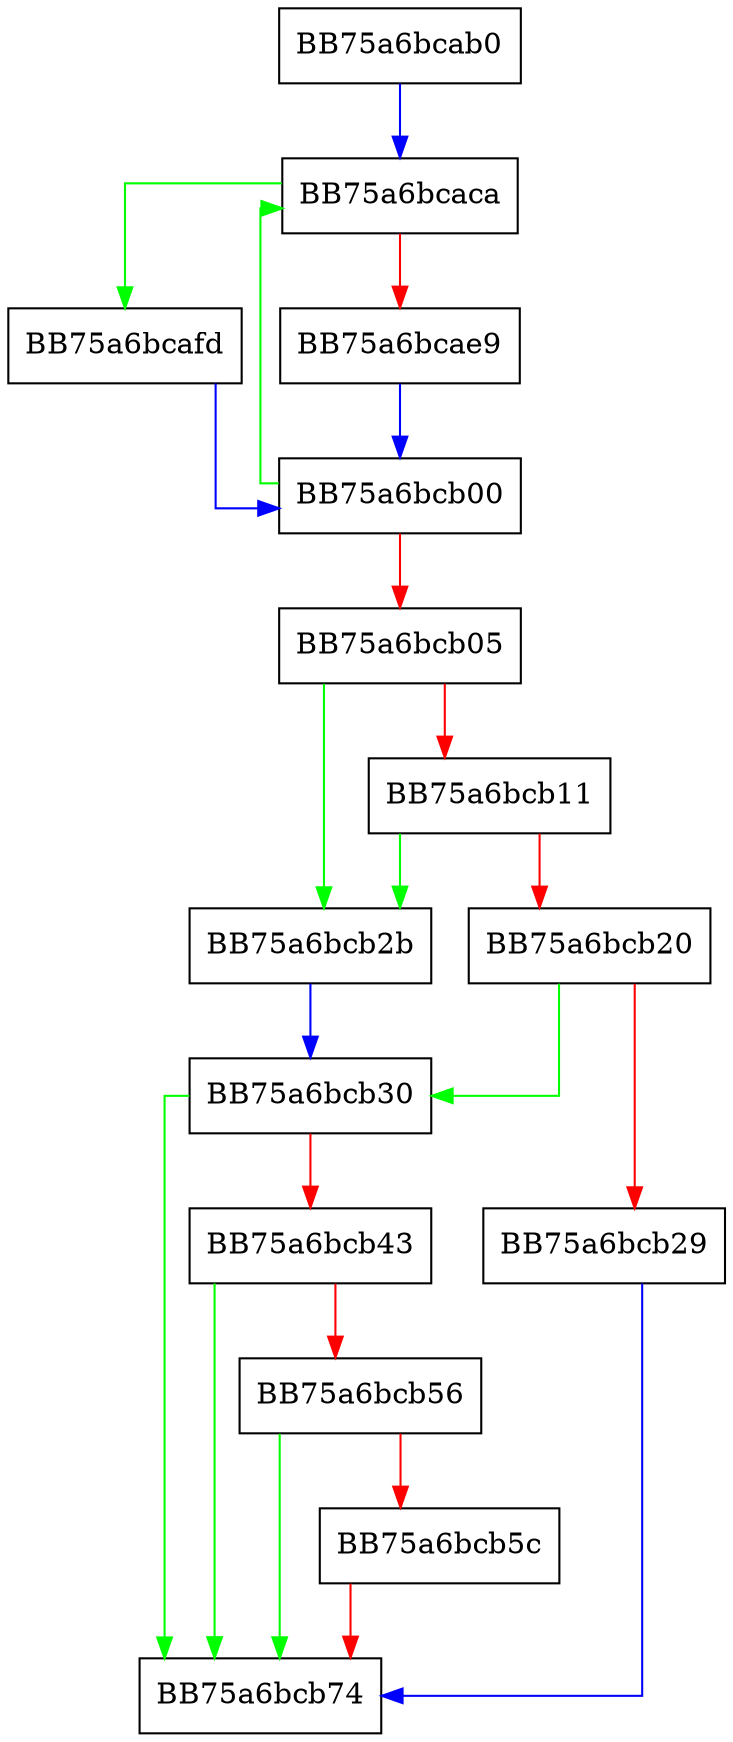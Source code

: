 digraph GetAttributePriority {
  node [shape="box"];
  graph [splines=ortho];
  BB75a6bcab0 -> BB75a6bcaca [color="blue"];
  BB75a6bcaca -> BB75a6bcafd [color="green"];
  BB75a6bcaca -> BB75a6bcae9 [color="red"];
  BB75a6bcae9 -> BB75a6bcb00 [color="blue"];
  BB75a6bcafd -> BB75a6bcb00 [color="blue"];
  BB75a6bcb00 -> BB75a6bcaca [color="green"];
  BB75a6bcb00 -> BB75a6bcb05 [color="red"];
  BB75a6bcb05 -> BB75a6bcb2b [color="green"];
  BB75a6bcb05 -> BB75a6bcb11 [color="red"];
  BB75a6bcb11 -> BB75a6bcb2b [color="green"];
  BB75a6bcb11 -> BB75a6bcb20 [color="red"];
  BB75a6bcb20 -> BB75a6bcb30 [color="green"];
  BB75a6bcb20 -> BB75a6bcb29 [color="red"];
  BB75a6bcb29 -> BB75a6bcb74 [color="blue"];
  BB75a6bcb2b -> BB75a6bcb30 [color="blue"];
  BB75a6bcb30 -> BB75a6bcb74 [color="green"];
  BB75a6bcb30 -> BB75a6bcb43 [color="red"];
  BB75a6bcb43 -> BB75a6bcb74 [color="green"];
  BB75a6bcb43 -> BB75a6bcb56 [color="red"];
  BB75a6bcb56 -> BB75a6bcb74 [color="green"];
  BB75a6bcb56 -> BB75a6bcb5c [color="red"];
  BB75a6bcb5c -> BB75a6bcb74 [color="red"];
}